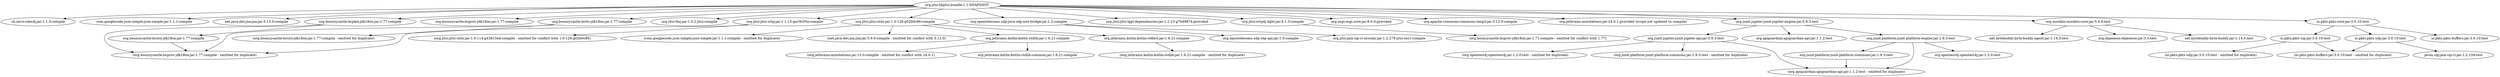 digraph jitsi__libjitsi {
	"org.jitsi:libjitsi:bundle:1.1-SNAPSHOT" -> "ch.imvs:sdes4j:jar:1.1.5:compile" ; 
	"org.jitsi:libjitsi:bundle:1.1-SNAPSHOT" -> "com.googlecode.json-simple:json-simple:jar:1.1.1:compile" ; 
	"org.jitsi:libjitsi:bundle:1.1-SNAPSHOT" -> "net.java.dev.jna:jna:jar:5.13.0:compile" ; 
	"org.jitsi:libjitsi:bundle:1.1-SNAPSHOT" -> "org.bouncycastle:bcpkix-jdk18on:jar:1.77:compile" ; 
	"org.jitsi:libjitsi:bundle:1.1-SNAPSHOT" -> "org.bouncycastle:bcprov-jdk18on:jar:1.77:compile" ; 
	"org.jitsi:libjitsi:bundle:1.1-SNAPSHOT" -> "org.bouncycastle:bctls-jdk18on:jar:1.77:compile" ; 
	"org.jitsi:libjitsi:bundle:1.1-SNAPSHOT" -> "org.jitsi:fmj:jar:1.0.2-jitsi:compile" ; 
	"org.jitsi:libjitsi:bundle:1.1-SNAPSHOT" -> "org.jitsi:jitsi-utils:jar:1.0-126-g02b0c86:compile" ; 
	"org.jitsi:libjitsi:bundle:1.1-SNAPSHOT" -> "org.jitsi:jitsi-srtp:jar:1.1-15-ga19c05a:compile" ; 
	"org.jitsi:libjitsi:bundle:1.1-SNAPSHOT" -> "org.opentelecoms.sdp:java-sdp-nist-bridge:jar:1.2:compile" ; 
	"org.jitsi:libjitsi:bundle:1.1-SNAPSHOT" -> "org.jitsi:jitsi-lgpl-dependencies:jar:1.2-23-g7b49874:provided" ; 
	"org.jitsi:libjitsi:bundle:1.1-SNAPSHOT" -> "org.jitsi:zrtp4j-light:jar:4.1.3:compile" ; 
	"org.jitsi:libjitsi:bundle:1.1-SNAPSHOT" -> "org.osgi:osgi.core:jar:8.0.0:provided" ; 
	"org.jitsi:libjitsi:bundle:1.1-SNAPSHOT" -> "org.apache.commons:commons-lang3:jar:3.12.0:compile" ; 
	"org.jitsi:libjitsi:bundle:1.1-SNAPSHOT" -> "org.jetbrains:annotations:jar:24.0.1:provided (scope not updated to compile)" ; 
	"org.jitsi:libjitsi:bundle:1.1-SNAPSHOT" -> "org.junit.jupiter:junit-jupiter-engine:jar:5.9.3:test" ; 
	"org.jitsi:libjitsi:bundle:1.1-SNAPSHOT" -> "org.mockito:mockito-core:jar:5.4.0:test" ; 
	"org.jitsi:libjitsi:bundle:1.1-SNAPSHOT" -> "io.pkts:pkts-core:jar:3.0.10:test" ; 
	"org.bouncycastle:bcpkix-jdk18on:jar:1.77:compile" -> "(org.bouncycastle:bcprov-jdk18on:jar:1.77:compile - omitted for duplicate)" ; 
	"org.bouncycastle:bcpkix-jdk18on:jar:1.77:compile" -> "org.bouncycastle:bcutil-jdk18on:jar:1.77:compile" ; 
	"org.bouncycastle:bcutil-jdk18on:jar:1.77:compile" -> "(org.bouncycastle:bcprov-jdk18on:jar:1.77:compile - omitted for duplicate)" ; 
	"org.bouncycastle:bctls-jdk18on:jar:1.77:compile" -> "(org.bouncycastle:bcprov-jdk18on:jar:1.77:compile - omitted for duplicate)" ; 
	"org.bouncycastle:bctls-jdk18on:jar:1.77:compile" -> "(org.bouncycastle:bcutil-jdk18on:jar:1.77:compile - omitted for duplicate)" ; 
	"org.jitsi:jitsi-utils:jar:1.0-126-g02b0c86:compile" -> "(com.googlecode.json-simple:json-simple:jar:1.1.1:compile - omitted for duplicate)" ; 
	"org.jitsi:jitsi-utils:jar:1.0-126-g02b0c86:compile" -> "(net.java.dev.jna:jna:jar:5.9.0:compile - omitted for conflict with 5.13.0)" ; 
	"org.jitsi:jitsi-utils:jar:1.0-126-g02b0c86:compile" -> "org.jetbrains.kotlin:kotlin-stdlib:jar:1.6.21:compile" ; 
	"org.jitsi:jitsi-utils:jar:1.0-126-g02b0c86:compile" -> "org.jetbrains.kotlin:kotlin-reflect:jar:1.6.21:compile" ; 
	"org.jetbrains.kotlin:kotlin-stdlib:jar:1.6.21:compile" -> "org.jetbrains.kotlin:kotlin-stdlib-common:jar:1.6.21:compile" ; 
	"org.jetbrains.kotlin:kotlin-stdlib:jar:1.6.21:compile" -> "(org.jetbrains:annotations:jar:13.0:compile - omitted for conflict with 24.0.1)" ; 
	"org.jetbrains.kotlin:kotlin-reflect:jar:1.6.21:compile" -> "(org.jetbrains.kotlin:kotlin-stdlib:jar:1.6.21:compile - omitted for duplicate)" ; 
	"org.jitsi:jitsi-srtp:jar:1.1-15-ga19c05a:compile" -> "(org.jitsi:jitsi-utils:jar:1.0-114-g43815ed:compile - omitted for conflict with 1.0-126-g02b0c86)" ; 
	"org.jitsi:jitsi-srtp:jar:1.1-15-ga19c05a:compile" -> "(org.bouncycastle:bcprov-jdk18on:jar:1.77:compile - omitted for duplicate)" ; 
	"org.opentelecoms.sdp:java-sdp-nist-bridge:jar:1.2:compile" -> "org.opentelecoms.sdp:sdp-api:jar:1.0:compile" ; 
	"org.opentelecoms.sdp:java-sdp-nist-bridge:jar:1.2:compile" -> "org.jitsi:jain-sip-ri-ossonly:jar:1.2.279-jitsi-oss1:compile" ; 
	"org.jitsi:zrtp4j-light:jar:4.1.3:compile" -> "(org.bouncycastle:bcprov-jdk18on:jar:1.71:compile - omitted for conflict with 1.77)" ; 
	"org.junit.jupiter:junit-jupiter-engine:jar:5.9.3:test" -> "org.junit.platform:junit-platform-engine:jar:1.9.3:test" ; 
	"org.junit.jupiter:junit-jupiter-engine:jar:5.9.3:test" -> "org.junit.jupiter:junit-jupiter-api:jar:5.9.3:test" ; 
	"org.junit.jupiter:junit-jupiter-engine:jar:5.9.3:test" -> "org.apiguardian:apiguardian-api:jar:1.1.2:test" ; 
	"org.junit.platform:junit-platform-engine:jar:1.9.3:test" -> "org.opentest4j:opentest4j:jar:1.2.0:test" ; 
	"org.junit.platform:junit-platform-engine:jar:1.9.3:test" -> "org.junit.platform:junit-platform-commons:jar:1.9.3:test" ; 
	"org.junit.platform:junit-platform-engine:jar:1.9.3:test" -> "(org.apiguardian:apiguardian-api:jar:1.1.2:test - omitted for duplicate)" ; 
	"org.junit.platform:junit-platform-commons:jar:1.9.3:test" -> "(org.apiguardian:apiguardian-api:jar:1.1.2:test - omitted for duplicate)" ; 
	"org.junit.jupiter:junit-jupiter-api:jar:5.9.3:test" -> "(org.opentest4j:opentest4j:jar:1.2.0:test - omitted for duplicate)" ; 
	"org.junit.jupiter:junit-jupiter-api:jar:5.9.3:test" -> "(org.junit.platform:junit-platform-commons:jar:1.9.3:test - omitted for duplicate)" ; 
	"org.junit.jupiter:junit-jupiter-api:jar:5.9.3:test" -> "(org.apiguardian:apiguardian-api:jar:1.1.2:test - omitted for duplicate)" ; 
	"org.mockito:mockito-core:jar:5.4.0:test" -> "net.bytebuddy:byte-buddy:jar:1.14.5:test" ; 
	"org.mockito:mockito-core:jar:5.4.0:test" -> "net.bytebuddy:byte-buddy-agent:jar:1.14.5:test" ; 
	"org.mockito:mockito-core:jar:5.4.0:test" -> "org.objenesis:objenesis:jar:3.3:test" ; 
	"io.pkts:pkts-core:jar:3.0.10:test" -> "io.pkts:pkts-buffers:jar:3.0.10:test" ; 
	"io.pkts:pkts-core:jar:3.0.10:test" -> "io.pkts:pkts-sip:jar:3.0.10:test" ; 
	"io.pkts:pkts-core:jar:3.0.10:test" -> "io.pkts:pkts-sdp:jar:3.0.10:test" ; 
	"io.pkts:pkts-sip:jar:3.0.10:test" -> "(io.pkts:pkts-buffers:jar:3.0.10:test - omitted for duplicate)" ; 
	"io.pkts:pkts-sip:jar:3.0.10:test" -> "(io.pkts:pkts-sdp:jar:3.0.10:test - omitted for duplicate)" ; 
	"io.pkts:pkts-sdp:jar:3.0.10:test" -> "(io.pkts:pkts-buffers:jar:3.0.10:test - omitted for duplicate)" ; 
	"io.pkts:pkts-sdp:jar:3.0.10:test" -> "javax.sip:jain-sip-ri:jar:1.2.159:test" ; 
}
